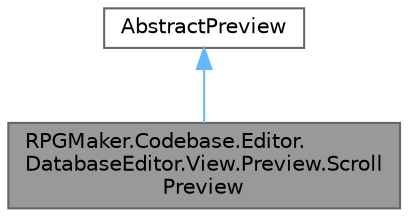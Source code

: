 digraph "RPGMaker.Codebase.Editor.DatabaseEditor.View.Preview.ScrollPreview"
{
 // LATEX_PDF_SIZE
  bgcolor="transparent";
  edge [fontname=Helvetica,fontsize=10,labelfontname=Helvetica,labelfontsize=10];
  node [fontname=Helvetica,fontsize=10,shape=box,height=0.2,width=0.4];
  Node1 [id="Node000001",label="RPGMaker.Codebase.Editor.\lDatabaseEditor.View.Preview.Scroll\lPreview",height=0.2,width=0.4,color="gray40", fillcolor="grey60", style="filled", fontcolor="black",tooltip="スクロール・プレビュー"];
  Node2 -> Node1 [id="edge1_Node000001_Node000002",dir="back",color="steelblue1",style="solid",tooltip=" "];
  Node2 [id="Node000002",label="AbstractPreview",height=0.2,width=0.4,color="gray40", fillcolor="white", style="filled",URL="$d3/dfd/class_r_p_g_maker_1_1_codebase_1_1_editor_1_1_database_editor_1_1_view_1_1_preview_1_1_abstract_preview.html",tooltip="😁 抽象プレビュー"];
}
